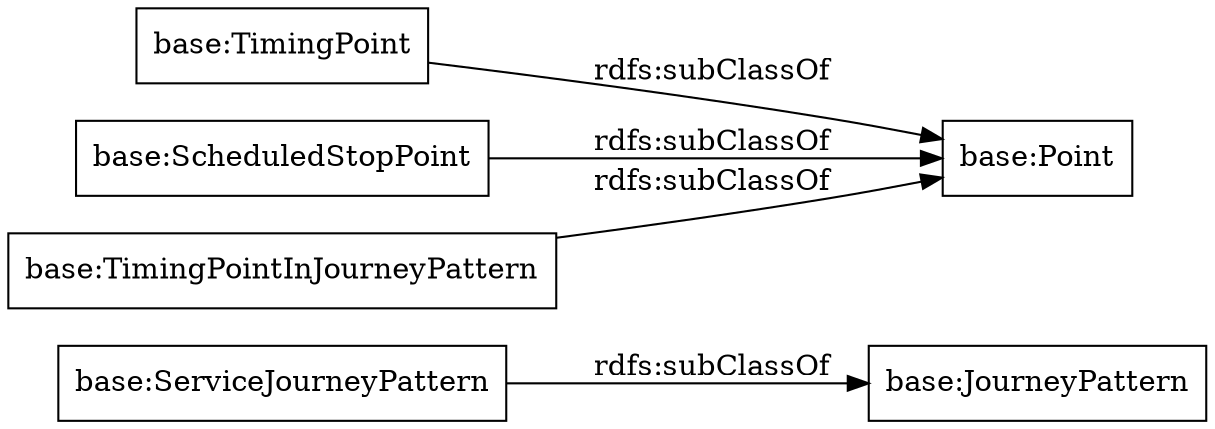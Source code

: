 digraph ar2dtool_diagram { 
rankdir=LR;
size="1000"
node [shape = rectangle, color="black"]; "base:ServiceJourneyPattern" "base:TimingPoint" "base:ScheduledStopPoint" "base:TimingPointInJourneyPattern" "base:JourneyPattern" "base:Point" ; /*classes style*/
	"base:ScheduledStopPoint" -> "base:Point" [ label = "rdfs:subClassOf" ];
	"base:ServiceJourneyPattern" -> "base:JourneyPattern" [ label = "rdfs:subClassOf" ];
	"base:TimingPointInJourneyPattern" -> "base:Point" [ label = "rdfs:subClassOf" ];
	"base:TimingPoint" -> "base:Point" [ label = "rdfs:subClassOf" ];

}
